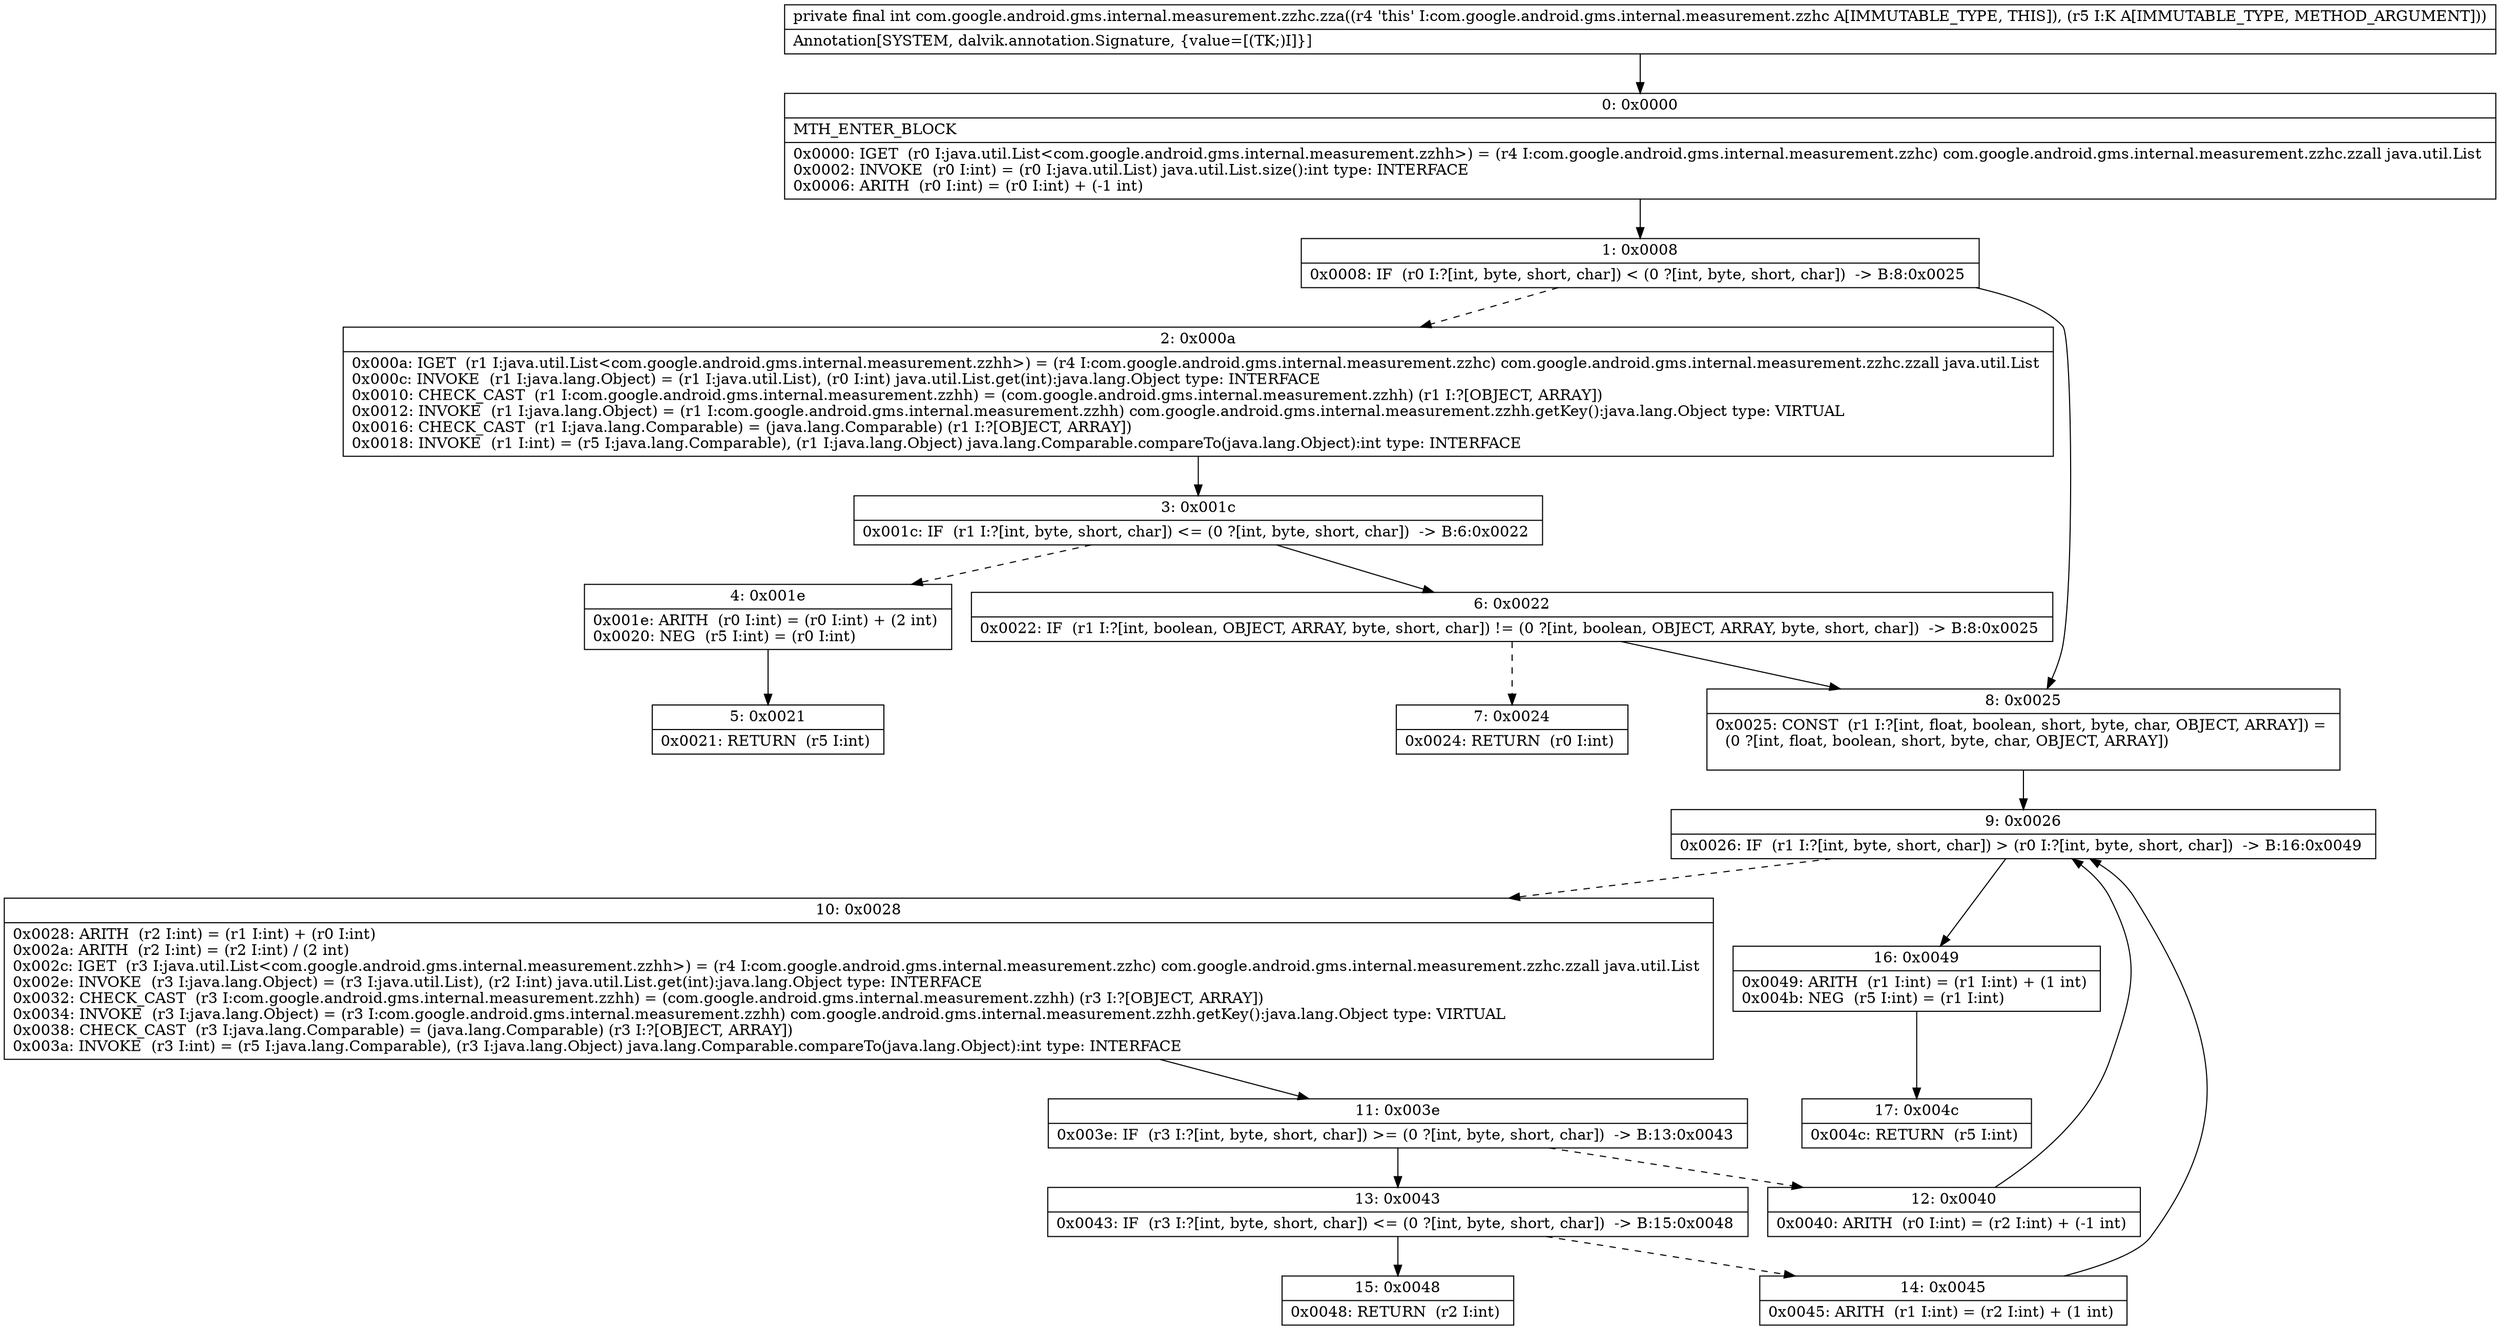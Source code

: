 digraph "CFG forcom.google.android.gms.internal.measurement.zzhc.zza(Ljava\/lang\/Comparable;)I" {
Node_0 [shape=record,label="{0\:\ 0x0000|MTH_ENTER_BLOCK\l|0x0000: IGET  (r0 I:java.util.List\<com.google.android.gms.internal.measurement.zzhh\>) = (r4 I:com.google.android.gms.internal.measurement.zzhc) com.google.android.gms.internal.measurement.zzhc.zzall java.util.List \l0x0002: INVOKE  (r0 I:int) = (r0 I:java.util.List) java.util.List.size():int type: INTERFACE \l0x0006: ARITH  (r0 I:int) = (r0 I:int) + (\-1 int) \l}"];
Node_1 [shape=record,label="{1\:\ 0x0008|0x0008: IF  (r0 I:?[int, byte, short, char]) \< (0 ?[int, byte, short, char])  \-\> B:8:0x0025 \l}"];
Node_2 [shape=record,label="{2\:\ 0x000a|0x000a: IGET  (r1 I:java.util.List\<com.google.android.gms.internal.measurement.zzhh\>) = (r4 I:com.google.android.gms.internal.measurement.zzhc) com.google.android.gms.internal.measurement.zzhc.zzall java.util.List \l0x000c: INVOKE  (r1 I:java.lang.Object) = (r1 I:java.util.List), (r0 I:int) java.util.List.get(int):java.lang.Object type: INTERFACE \l0x0010: CHECK_CAST  (r1 I:com.google.android.gms.internal.measurement.zzhh) = (com.google.android.gms.internal.measurement.zzhh) (r1 I:?[OBJECT, ARRAY]) \l0x0012: INVOKE  (r1 I:java.lang.Object) = (r1 I:com.google.android.gms.internal.measurement.zzhh) com.google.android.gms.internal.measurement.zzhh.getKey():java.lang.Object type: VIRTUAL \l0x0016: CHECK_CAST  (r1 I:java.lang.Comparable) = (java.lang.Comparable) (r1 I:?[OBJECT, ARRAY]) \l0x0018: INVOKE  (r1 I:int) = (r5 I:java.lang.Comparable), (r1 I:java.lang.Object) java.lang.Comparable.compareTo(java.lang.Object):int type: INTERFACE \l}"];
Node_3 [shape=record,label="{3\:\ 0x001c|0x001c: IF  (r1 I:?[int, byte, short, char]) \<= (0 ?[int, byte, short, char])  \-\> B:6:0x0022 \l}"];
Node_4 [shape=record,label="{4\:\ 0x001e|0x001e: ARITH  (r0 I:int) = (r0 I:int) + (2 int) \l0x0020: NEG  (r5 I:int) = (r0 I:int) \l}"];
Node_5 [shape=record,label="{5\:\ 0x0021|0x0021: RETURN  (r5 I:int) \l}"];
Node_6 [shape=record,label="{6\:\ 0x0022|0x0022: IF  (r1 I:?[int, boolean, OBJECT, ARRAY, byte, short, char]) != (0 ?[int, boolean, OBJECT, ARRAY, byte, short, char])  \-\> B:8:0x0025 \l}"];
Node_7 [shape=record,label="{7\:\ 0x0024|0x0024: RETURN  (r0 I:int) \l}"];
Node_8 [shape=record,label="{8\:\ 0x0025|0x0025: CONST  (r1 I:?[int, float, boolean, short, byte, char, OBJECT, ARRAY]) = \l  (0 ?[int, float, boolean, short, byte, char, OBJECT, ARRAY])\l \l}"];
Node_9 [shape=record,label="{9\:\ 0x0026|0x0026: IF  (r1 I:?[int, byte, short, char]) \> (r0 I:?[int, byte, short, char])  \-\> B:16:0x0049 \l}"];
Node_10 [shape=record,label="{10\:\ 0x0028|0x0028: ARITH  (r2 I:int) = (r1 I:int) + (r0 I:int) \l0x002a: ARITH  (r2 I:int) = (r2 I:int) \/ (2 int) \l0x002c: IGET  (r3 I:java.util.List\<com.google.android.gms.internal.measurement.zzhh\>) = (r4 I:com.google.android.gms.internal.measurement.zzhc) com.google.android.gms.internal.measurement.zzhc.zzall java.util.List \l0x002e: INVOKE  (r3 I:java.lang.Object) = (r3 I:java.util.List), (r2 I:int) java.util.List.get(int):java.lang.Object type: INTERFACE \l0x0032: CHECK_CAST  (r3 I:com.google.android.gms.internal.measurement.zzhh) = (com.google.android.gms.internal.measurement.zzhh) (r3 I:?[OBJECT, ARRAY]) \l0x0034: INVOKE  (r3 I:java.lang.Object) = (r3 I:com.google.android.gms.internal.measurement.zzhh) com.google.android.gms.internal.measurement.zzhh.getKey():java.lang.Object type: VIRTUAL \l0x0038: CHECK_CAST  (r3 I:java.lang.Comparable) = (java.lang.Comparable) (r3 I:?[OBJECT, ARRAY]) \l0x003a: INVOKE  (r3 I:int) = (r5 I:java.lang.Comparable), (r3 I:java.lang.Object) java.lang.Comparable.compareTo(java.lang.Object):int type: INTERFACE \l}"];
Node_11 [shape=record,label="{11\:\ 0x003e|0x003e: IF  (r3 I:?[int, byte, short, char]) \>= (0 ?[int, byte, short, char])  \-\> B:13:0x0043 \l}"];
Node_12 [shape=record,label="{12\:\ 0x0040|0x0040: ARITH  (r0 I:int) = (r2 I:int) + (\-1 int) \l}"];
Node_13 [shape=record,label="{13\:\ 0x0043|0x0043: IF  (r3 I:?[int, byte, short, char]) \<= (0 ?[int, byte, short, char])  \-\> B:15:0x0048 \l}"];
Node_14 [shape=record,label="{14\:\ 0x0045|0x0045: ARITH  (r1 I:int) = (r2 I:int) + (1 int) \l}"];
Node_15 [shape=record,label="{15\:\ 0x0048|0x0048: RETURN  (r2 I:int) \l}"];
Node_16 [shape=record,label="{16\:\ 0x0049|0x0049: ARITH  (r1 I:int) = (r1 I:int) + (1 int) \l0x004b: NEG  (r5 I:int) = (r1 I:int) \l}"];
Node_17 [shape=record,label="{17\:\ 0x004c|0x004c: RETURN  (r5 I:int) \l}"];
MethodNode[shape=record,label="{private final int com.google.android.gms.internal.measurement.zzhc.zza((r4 'this' I:com.google.android.gms.internal.measurement.zzhc A[IMMUTABLE_TYPE, THIS]), (r5 I:K A[IMMUTABLE_TYPE, METHOD_ARGUMENT]))  | Annotation[SYSTEM, dalvik.annotation.Signature, \{value=[(TK;)I]\}]\l}"];
MethodNode -> Node_0;
Node_0 -> Node_1;
Node_1 -> Node_2[style=dashed];
Node_1 -> Node_8;
Node_2 -> Node_3;
Node_3 -> Node_4[style=dashed];
Node_3 -> Node_6;
Node_4 -> Node_5;
Node_6 -> Node_7[style=dashed];
Node_6 -> Node_8;
Node_8 -> Node_9;
Node_9 -> Node_10[style=dashed];
Node_9 -> Node_16;
Node_10 -> Node_11;
Node_11 -> Node_12[style=dashed];
Node_11 -> Node_13;
Node_12 -> Node_9;
Node_13 -> Node_14[style=dashed];
Node_13 -> Node_15;
Node_14 -> Node_9;
Node_16 -> Node_17;
}

